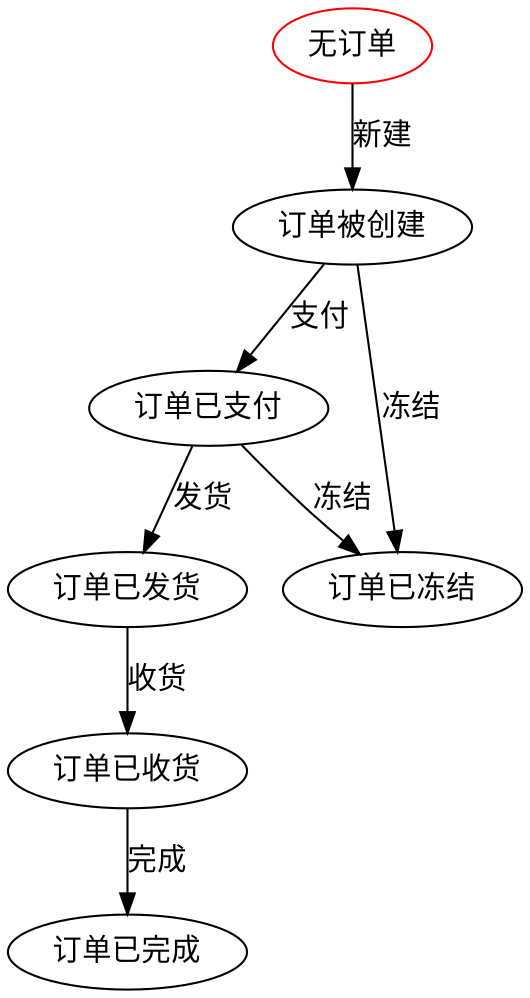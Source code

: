 digraph fsm {
	node [fontname="SimSun"];
	edge [fontname="SimSun"];
    "无订单" -> "订单被创建" [ label = "新建" ];
    "订单已发货" -> "订单已收货" [ label = "收货" ];
    "订单已支付" -> "订单已冻结" [ label = "冻结" ];
    "订单已支付" -> "订单已发货" [ label = "发货" ];
    "订单已收货" -> "订单已完成" [ label = "完成" ];
    "订单被创建" -> "订单已冻结" [ label = "冻结" ];
    "订单被创建" -> "订单已支付" [ label = "支付" ];

    "无订单" [color = "red"];
    "订单已冻结";
    "订单已发货";
    "订单已完成";
    "订单已支付";
    "订单已收货";
    "订单被创建";
}